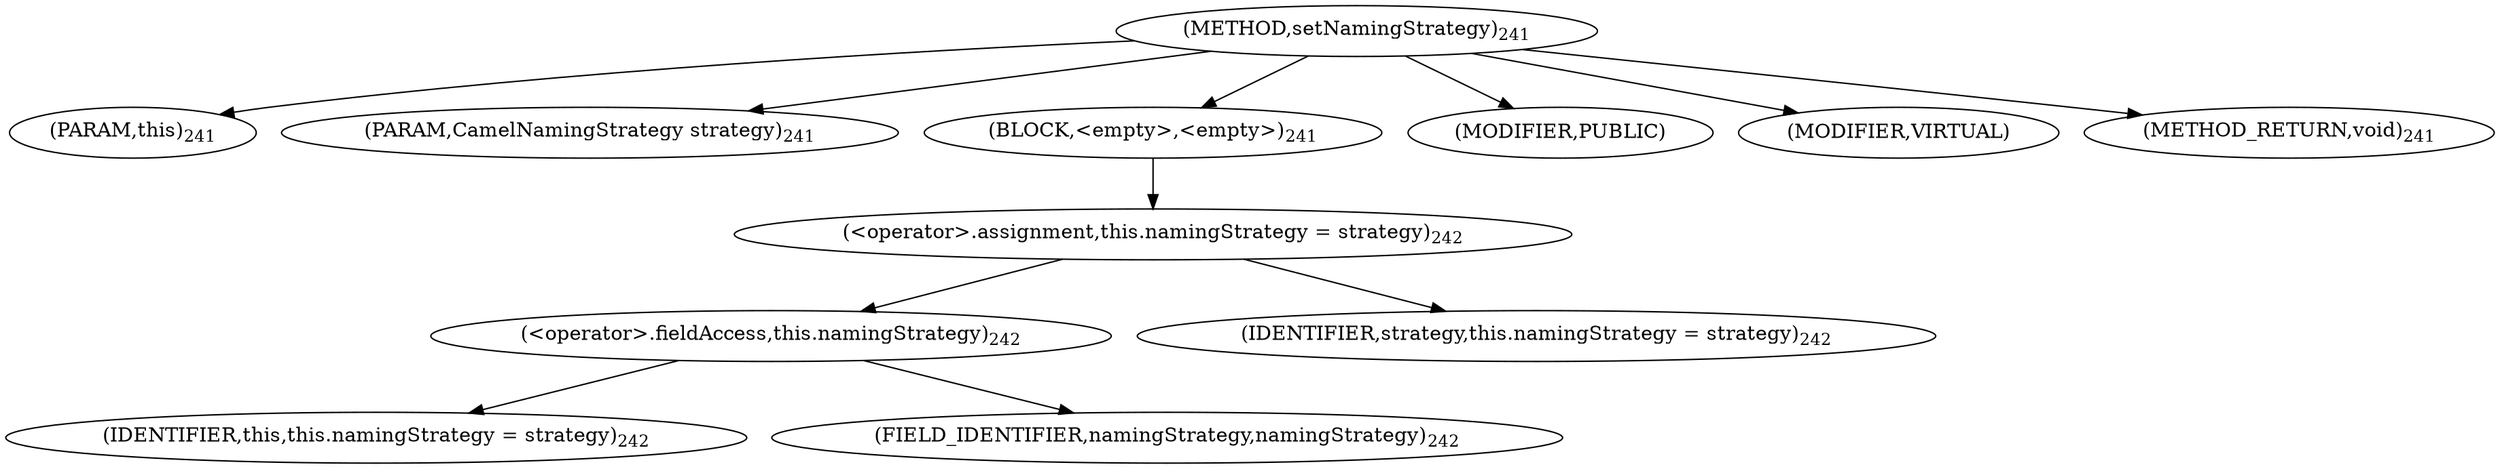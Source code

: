 digraph "setNamingStrategy" {  
"575" [label = <(METHOD,setNamingStrategy)<SUB>241</SUB>> ]
"39" [label = <(PARAM,this)<SUB>241</SUB>> ]
"576" [label = <(PARAM,CamelNamingStrategy strategy)<SUB>241</SUB>> ]
"577" [label = <(BLOCK,&lt;empty&gt;,&lt;empty&gt;)<SUB>241</SUB>> ]
"578" [label = <(&lt;operator&gt;.assignment,this.namingStrategy = strategy)<SUB>242</SUB>> ]
"579" [label = <(&lt;operator&gt;.fieldAccess,this.namingStrategy)<SUB>242</SUB>> ]
"38" [label = <(IDENTIFIER,this,this.namingStrategy = strategy)<SUB>242</SUB>> ]
"580" [label = <(FIELD_IDENTIFIER,namingStrategy,namingStrategy)<SUB>242</SUB>> ]
"581" [label = <(IDENTIFIER,strategy,this.namingStrategy = strategy)<SUB>242</SUB>> ]
"582" [label = <(MODIFIER,PUBLIC)> ]
"583" [label = <(MODIFIER,VIRTUAL)> ]
"584" [label = <(METHOD_RETURN,void)<SUB>241</SUB>> ]
  "575" -> "39" 
  "575" -> "576" 
  "575" -> "577" 
  "575" -> "582" 
  "575" -> "583" 
  "575" -> "584" 
  "577" -> "578" 
  "578" -> "579" 
  "578" -> "581" 
  "579" -> "38" 
  "579" -> "580" 
}

